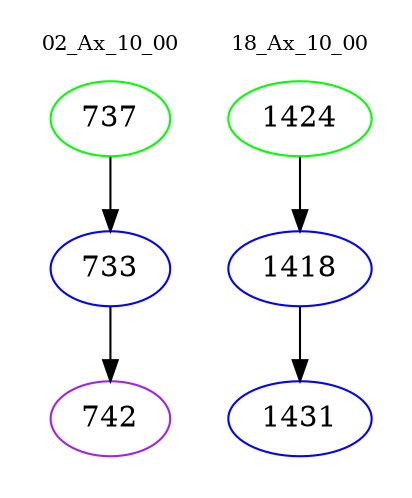 digraph{
subgraph cluster_0 {
color = white
label = "02_Ax_10_00";
fontsize=10;
T0_737 [label="737", color="green"]
T0_737 -> T0_733 [color="black"]
T0_733 [label="733", color="blue"]
T0_733 -> T0_742 [color="black"]
T0_742 [label="742", color="purple"]
}
subgraph cluster_1 {
color = white
label = "18_Ax_10_00";
fontsize=10;
T1_1424 [label="1424", color="green"]
T1_1424 -> T1_1418 [color="black"]
T1_1418 [label="1418", color="blue"]
T1_1418 -> T1_1431 [color="black"]
T1_1431 [label="1431", color="blue"]
}
}
